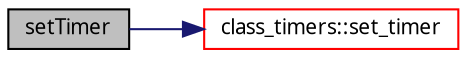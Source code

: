 digraph G
{
  edge [fontname="FreeSans.ttf",fontsize=10,labelfontname="FreeSans.ttf",labelfontsize=10];
  node [fontname="FreeSans.ttf",fontsize=10,shape=record];
  rankdir=LR;
  Node1 [label="setTimer",height=0.2,width=0.4,color="black", fillcolor="grey75", style="filled" fontcolor="black"];
  Node1 -> Node2 [color="midnightblue",fontsize=10,style="solid"];
  Node2 [label="class_timers::set_timer",height=0.2,width=0.4,color="red", fillcolor="white", style="filled",URL="$classclass__timers.html#a27df6346a38fb25acc394cb7998a3f8"];
}
